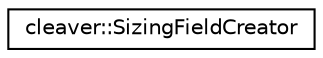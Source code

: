 digraph "Graphical Class Hierarchy"
{
  edge [fontname="Helvetica",fontsize="10",labelfontname="Helvetica",labelfontsize="10"];
  node [fontname="Helvetica",fontsize="10",shape=record];
  rankdir="LR";
  Node1 [label="cleaver::SizingFieldCreator",height=0.2,width=0.4,color="black", fillcolor="white", style="filled",URL="$classcleaver_1_1_sizing_field_creator.html"];
}
